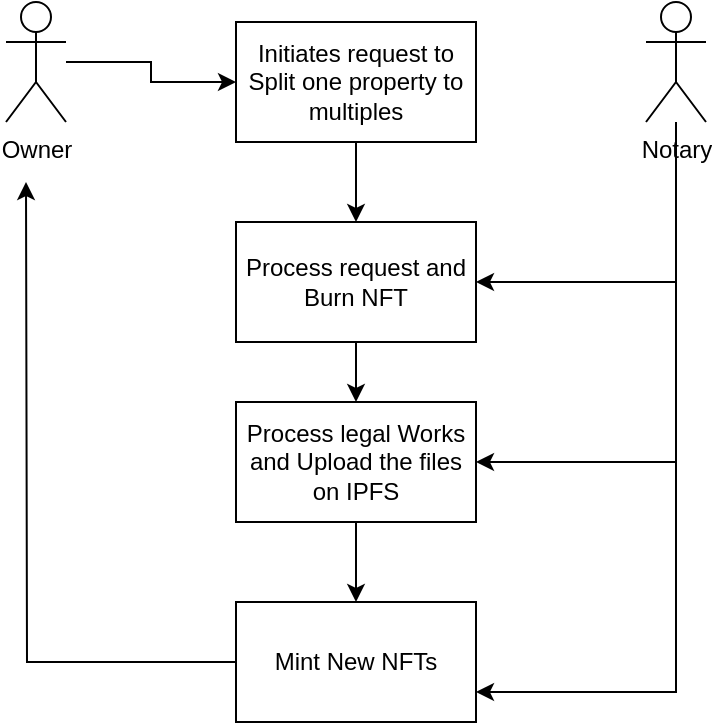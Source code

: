 <mxfile version="20.2.1" type="device"><diagram id="WfH7OkckXglhBGIPG4cM" name="Page-1"><mxGraphModel dx="1038" dy="481" grid="1" gridSize="10" guides="1" tooltips="1" connect="1" arrows="1" fold="1" page="1" pageScale="1" pageWidth="850" pageHeight="1100" math="0" shadow="0"><root><mxCell id="0"/><mxCell id="1" parent="0"/><mxCell id="2wMCOi0s-KmFUdzLN-By-29" style="edgeStyle=orthogonalEdgeStyle;rounded=0;orthogonalLoop=1;jettySize=auto;html=1;" edge="1" parent="1" source="2wMCOi0s-KmFUdzLN-By-20" target="2wMCOi0s-KmFUdzLN-By-28"><mxGeometry relative="1" as="geometry"/></mxCell><mxCell id="2wMCOi0s-KmFUdzLN-By-20" value="Owner" style="shape=umlActor;verticalLabelPosition=bottom;verticalAlign=top;html=1;outlineConnect=0;" vertex="1" parent="1"><mxGeometry x="190" y="260" width="30" height="60" as="geometry"/></mxCell><mxCell id="2wMCOi0s-KmFUdzLN-By-31" style="edgeStyle=orthogonalEdgeStyle;rounded=0;orthogonalLoop=1;jettySize=auto;html=1;" edge="1" parent="1" source="2wMCOi0s-KmFUdzLN-By-28" target="2wMCOi0s-KmFUdzLN-By-32"><mxGeometry relative="1" as="geometry"><mxPoint x="365" y="400" as="targetPoint"/></mxGeometry></mxCell><mxCell id="2wMCOi0s-KmFUdzLN-By-28" value="Initiates request to Split one property to multiples" style="rounded=0;whiteSpace=wrap;html=1;" vertex="1" parent="1"><mxGeometry x="305" y="270" width="120" height="60" as="geometry"/></mxCell><mxCell id="2wMCOi0s-KmFUdzLN-By-33" style="edgeStyle=orthogonalEdgeStyle;rounded=0;orthogonalLoop=1;jettySize=auto;html=1;" edge="1" parent="1" source="2wMCOi0s-KmFUdzLN-By-30" target="2wMCOi0s-KmFUdzLN-By-32"><mxGeometry relative="1" as="geometry"><Array as="points"><mxPoint x="525" y="400"/></Array></mxGeometry></mxCell><mxCell id="2wMCOi0s-KmFUdzLN-By-36" style="edgeStyle=orthogonalEdgeStyle;rounded=0;orthogonalLoop=1;jettySize=auto;html=1;" edge="1" parent="1" source="2wMCOi0s-KmFUdzLN-By-30" target="2wMCOi0s-KmFUdzLN-By-35"><mxGeometry relative="1" as="geometry"><Array as="points"><mxPoint x="525" y="490"/></Array></mxGeometry></mxCell><mxCell id="2wMCOi0s-KmFUdzLN-By-39" style="edgeStyle=orthogonalEdgeStyle;rounded=0;orthogonalLoop=1;jettySize=auto;html=1;entryX=1;entryY=0.75;entryDx=0;entryDy=0;" edge="1" parent="1" source="2wMCOi0s-KmFUdzLN-By-30" target="2wMCOi0s-KmFUdzLN-By-38"><mxGeometry relative="1" as="geometry"><Array as="points"><mxPoint x="525" y="605"/></Array></mxGeometry></mxCell><mxCell id="2wMCOi0s-KmFUdzLN-By-30" value="Notary" style="shape=umlActor;verticalLabelPosition=bottom;verticalAlign=top;html=1;outlineConnect=0;" vertex="1" parent="1"><mxGeometry x="510" y="260" width="30" height="60" as="geometry"/></mxCell><mxCell id="2wMCOi0s-KmFUdzLN-By-34" style="edgeStyle=orthogonalEdgeStyle;rounded=0;orthogonalLoop=1;jettySize=auto;html=1;" edge="1" parent="1" source="2wMCOi0s-KmFUdzLN-By-32" target="2wMCOi0s-KmFUdzLN-By-35"><mxGeometry relative="1" as="geometry"><mxPoint x="365" y="490" as="targetPoint"/></mxGeometry></mxCell><mxCell id="2wMCOi0s-KmFUdzLN-By-32" value="Process request and Burn NFT" style="rounded=0;whiteSpace=wrap;html=1;" vertex="1" parent="1"><mxGeometry x="305" y="370" width="120" height="60" as="geometry"/></mxCell><mxCell id="2wMCOi0s-KmFUdzLN-By-37" style="edgeStyle=orthogonalEdgeStyle;rounded=0;orthogonalLoop=1;jettySize=auto;html=1;" edge="1" parent="1" source="2wMCOi0s-KmFUdzLN-By-35" target="2wMCOi0s-KmFUdzLN-By-38"><mxGeometry relative="1" as="geometry"><mxPoint x="365" y="590" as="targetPoint"/></mxGeometry></mxCell><mxCell id="2wMCOi0s-KmFUdzLN-By-35" value="Process legal Works and Upload the files on IPFS" style="rounded=0;whiteSpace=wrap;html=1;" vertex="1" parent="1"><mxGeometry x="305" y="460" width="120" height="60" as="geometry"/></mxCell><mxCell id="2wMCOi0s-KmFUdzLN-By-40" style="edgeStyle=orthogonalEdgeStyle;rounded=0;orthogonalLoop=1;jettySize=auto;html=1;" edge="1" parent="1" source="2wMCOi0s-KmFUdzLN-By-38"><mxGeometry relative="1" as="geometry"><mxPoint x="200" y="350" as="targetPoint"/></mxGeometry></mxCell><mxCell id="2wMCOi0s-KmFUdzLN-By-38" value="Mint New NFTs" style="rounded=0;whiteSpace=wrap;html=1;" vertex="1" parent="1"><mxGeometry x="305" y="560" width="120" height="60" as="geometry"/></mxCell></root></mxGraphModel></diagram></mxfile>